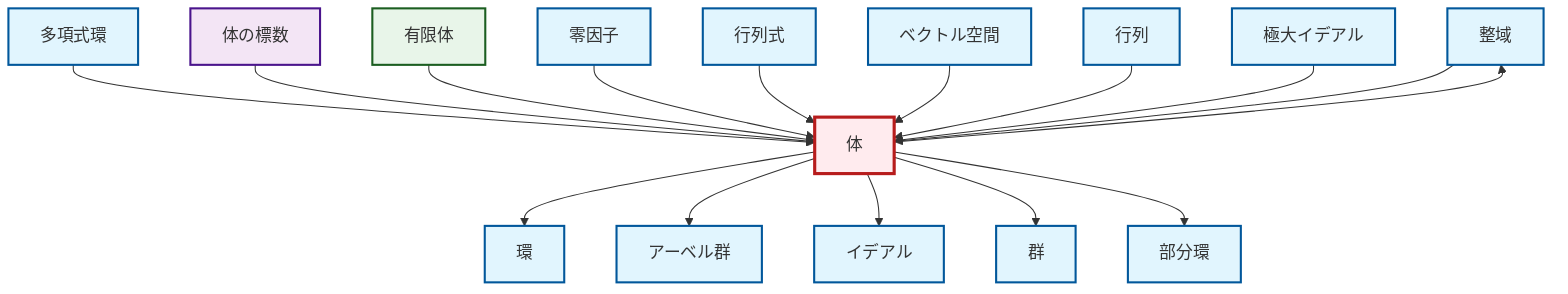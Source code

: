 graph TD
    classDef definition fill:#e1f5fe,stroke:#01579b,stroke-width:2px
    classDef theorem fill:#f3e5f5,stroke:#4a148c,stroke-width:2px
    classDef axiom fill:#fff3e0,stroke:#e65100,stroke-width:2px
    classDef example fill:#e8f5e9,stroke:#1b5e20,stroke-width:2px
    classDef current fill:#ffebee,stroke:#b71c1c,stroke-width:3px
    def-ring["環"]:::definition
    def-integral-domain["整域"]:::definition
    def-zero-divisor["零因子"]:::definition
    def-subring["部分環"]:::definition
    def-group["群"]:::definition
    thm-field-characteristic["体の標数"]:::theorem
    def-matrix["行列"]:::definition
    def-maximal-ideal["極大イデアル"]:::definition
    def-abelian-group["アーベル群"]:::definition
    def-determinant["行列式"]:::definition
    def-polynomial-ring["多項式環"]:::definition
    ex-finite-field["有限体"]:::example
    def-vector-space["ベクトル空間"]:::definition
    def-field["体"]:::definition
    def-ideal["イデアル"]:::definition
    def-field --> def-ring
    def-field --> def-abelian-group
    def-field --> def-integral-domain
    def-polynomial-ring --> def-field
    thm-field-characteristic --> def-field
    ex-finite-field --> def-field
    def-field --> def-ideal
    def-field --> def-group
    def-field --> def-subring
    def-zero-divisor --> def-field
    def-determinant --> def-field
    def-vector-space --> def-field
    def-matrix --> def-field
    def-maximal-ideal --> def-field
    def-integral-domain --> def-field
    class def-field current